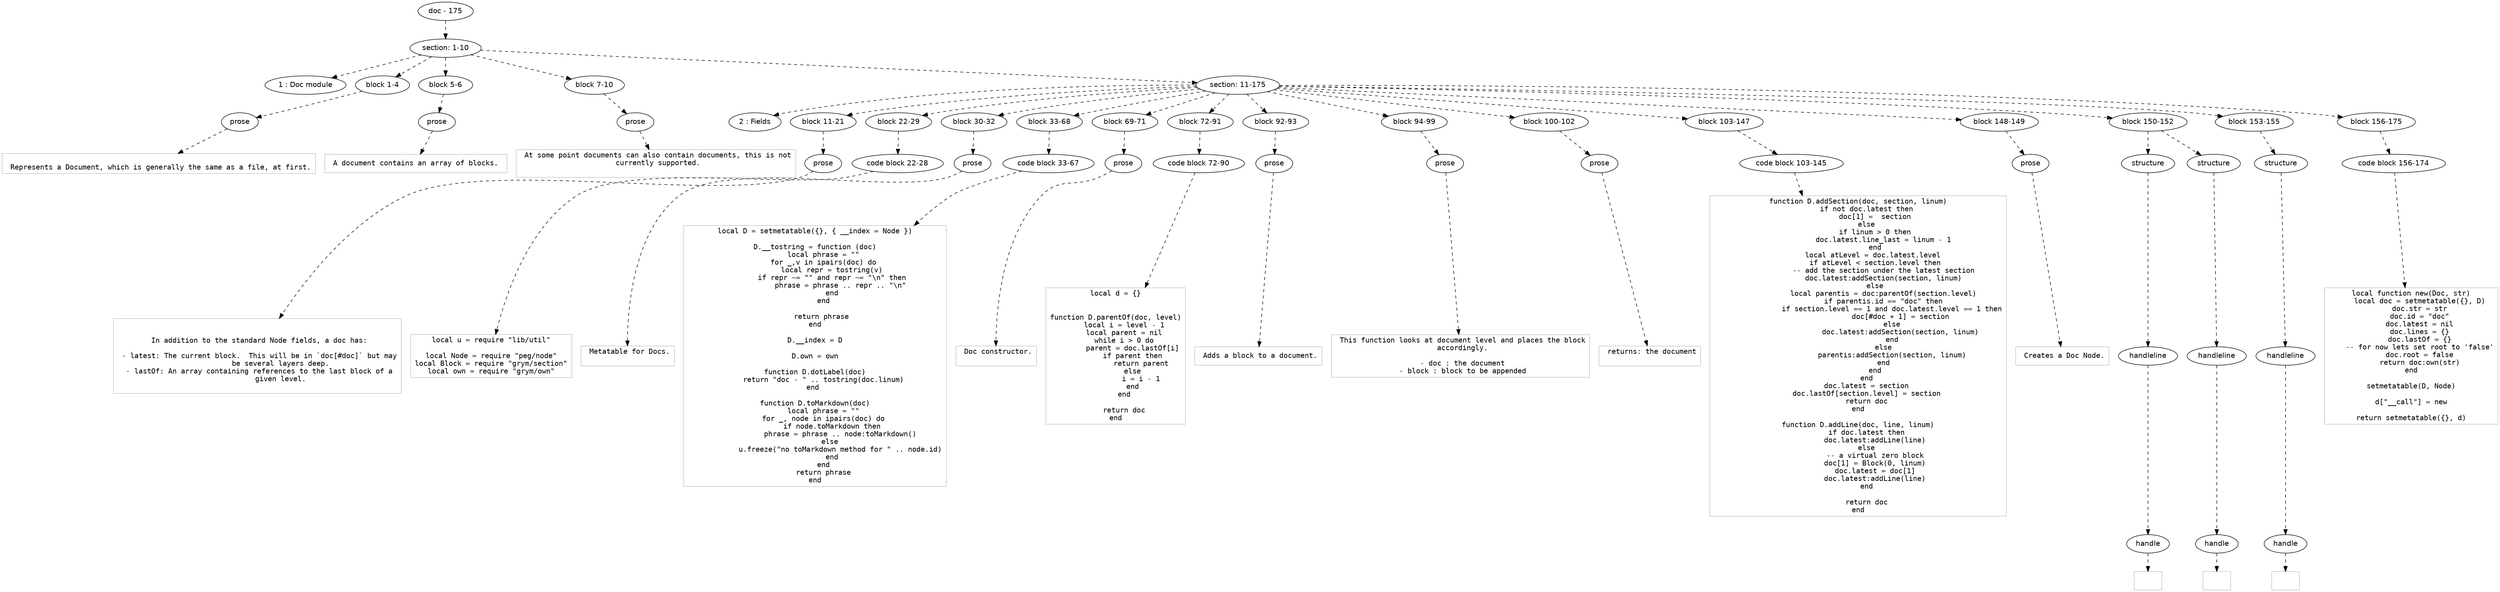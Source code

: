 digraph hierarchy {

node [fontname=Helvetica]
edge [style=dashed]

doc_0 [label="doc - 175"]


doc_0 -> { section_1}
{rank=same; section_1}

section_1 [label="section: 1-10"]


section_1 -> { header_2 block_3 block_4 block_5 section_6}
{rank=same; header_2 block_3 block_4 block_5 section_6}

header_2 [label="1 : Doc module"]

block_3 [label="block 1-4"]

block_4 [label="block 5-6"]

block_5 [label="block 7-10"]

section_6 [label="section: 11-175"]


block_3 -> { prose_7}
{rank=same; prose_7}

prose_7 [label="prose"]


prose_7 -> leaf_8
leaf_8  [color=Gray,shape=rectangle,fontname=Inconsolata,label="
 Represents a Document, which is generally the same as a file, at first.
"]
block_4 -> { prose_9}
{rank=same; prose_9}

prose_9 [label="prose"]


prose_9 -> leaf_10
leaf_10  [color=Gray,shape=rectangle,fontname=Inconsolata,label=" A document contains an array of blocks. 
"]
block_5 -> { prose_11}
{rank=same; prose_11}

prose_11 [label="prose"]


prose_11 -> leaf_12
leaf_12  [color=Gray,shape=rectangle,fontname=Inconsolata,label=" At some point documents can also contain documents, this is not
 currently supported.

"]
section_6 -> { header_13 block_14 block_15 block_16 block_17 block_18 block_19 block_20 block_21 block_22 block_23 block_24 block_25 block_26 block_27}
{rank=same; header_13 block_14 block_15 block_16 block_17 block_18 block_19 block_20 block_21 block_22 block_23 block_24 block_25 block_26 block_27}

header_13 [label="2 : Fields"]

block_14 [label="block 11-21"]

block_15 [label="block 22-29"]

block_16 [label="block 30-32"]

block_17 [label="block 33-68"]

block_18 [label="block 69-71"]

block_19 [label="block 72-91"]

block_20 [label="block 92-93"]

block_21 [label="block 94-99"]

block_22 [label="block 100-102"]

block_23 [label="block 103-147"]

block_24 [label="block 148-149"]

block_25 [label="block 150-152"]

block_26 [label="block 153-155"]

block_27 [label="block 156-175"]


block_14 -> { prose_28}
{rank=same; prose_28}

prose_28 [label="prose"]


prose_28 -> leaf_29
leaf_29  [color=Gray,shape=rectangle,fontname=Inconsolata,label="

 In addition to the standard Node fields, a doc has:
 
 - latest: The current block.  This will be in `doc[#doc]` but may
           be several layers deep.
 - lastOf: An array containing references to the last block of a
           given level.

"]
block_15 -> { codeblock_30}
{rank=same; codeblock_30}

codeblock_30 [label="code block 22-28"]


codeblock_30 -> leaf_31
leaf_31  [color=Gray,shape=rectangle,fontname=Inconsolata,label="local u = require \"lib/util\"

local Node = require \"peg/node\"
local Block = require \"grym/section\"
local own = require \"grym/own\""]
block_16 -> { prose_32}
{rank=same; prose_32}

prose_32 [label="prose"]


prose_32 -> leaf_33
leaf_33  [color=Gray,shape=rectangle,fontname=Inconsolata,label=" Metatable for Docs.

"]
block_17 -> { codeblock_34}
{rank=same; codeblock_34}

codeblock_34 [label="code block 33-67"]


codeblock_34 -> leaf_35
leaf_35  [color=Gray,shape=rectangle,fontname=Inconsolata,label="local D = setmetatable({}, { __index = Node })

D.__tostring = function (doc)
    local phrase = \"\"
    for _,v in ipairs(doc) do
        local repr = tostring(v)
        if repr ~= \"\" and repr ~= \"\\n\" then
            phrase = phrase .. repr .. \"\\n\"
        end
    end

    return phrase 
end

D.__index = D

D.own = own

function D.dotLabel(doc)
    return \"doc - \" .. tostring(doc.linum)
end 

function D.toMarkdown(doc)
    local phrase = \"\"
    for _, node in ipairs(doc) do
        if node.toMarkdown then
            phrase = phrase .. node:toMarkdown()
        else 
            u.freeze(\"no toMarkdown method for \" .. node.id)
        end
    end
    return phrase
end"]
block_18 -> { prose_36}
{rank=same; prose_36}

prose_36 [label="prose"]


prose_36 -> leaf_37
leaf_37  [color=Gray,shape=rectangle,fontname=Inconsolata,label=" Doc constructor.

"]
block_19 -> { codeblock_38}
{rank=same; codeblock_38}

codeblock_38 [label="code block 72-90"]


codeblock_38 -> leaf_39
leaf_39  [color=Gray,shape=rectangle,fontname=Inconsolata,label="local d = {}


function D.parentOf(doc, level)
    local i = level - 1
    local parent = nil
    while i > 0 do
        parent = doc.lastOf[i]
        if parent then
            return parent
        else
            i = i - 1
        end
    end

    return doc
end"]
block_20 -> { prose_40}
{rank=same; prose_40}

prose_40 [label="prose"]


prose_40 -> leaf_41
leaf_41  [color=Gray,shape=rectangle,fontname=Inconsolata,label=" Adds a block to a document.
"]
block_21 -> { prose_42}
{rank=same; prose_42}

prose_42 [label="prose"]


prose_42 -> leaf_43
leaf_43  [color=Gray,shape=rectangle,fontname=Inconsolata,label=" This function looks at document level and places the block
 accordingly.
 
 - doc : the document
 - block : block to be appended
"]
block_22 -> { prose_44}
{rank=same; prose_44}

prose_44 [label="prose"]


prose_44 -> leaf_45
leaf_45  [color=Gray,shape=rectangle,fontname=Inconsolata,label=" returns: the document

"]
block_23 -> { codeblock_46}
{rank=same; codeblock_46}

codeblock_46 [label="code block 103-145"]


codeblock_46 -> leaf_47
leaf_47  [color=Gray,shape=rectangle,fontname=Inconsolata,label="function D.addSection(doc, section, linum)
    if not doc.latest then
        doc[1] =  section
    else
        if linum > 0 then
            doc.latest.line_last = linum - 1
        end
        local atLevel = doc.latest.level 
        if atLevel < section.level then
            -- add the section under the latest section
            doc.latest:addSection(section, linum)
        else
            local parentis = doc:parentOf(section.level)
            if parentis.id == \"doc\" then
                if section.level == 1 and doc.latest.level == 1 then
                    doc[#doc + 1] = section
                else
                    doc.latest:addSection(section, linum)
                end
            else
                parentis:addSection(section, linum)
            end
        end
    end
    doc.latest = section
    doc.lastOf[section.level] = section
    return doc
end

function D.addLine(doc, line, linum)
    if doc.latest then
        doc.latest:addLine(line)
    else
        -- a virtual zero block
        doc[1] = Block(0, linum)
        doc.latest = doc[1]
        doc.latest:addLine(line)
    end

    return doc
end"]
block_24 -> { prose_48}
{rank=same; prose_48}

prose_48 [label="prose"]


prose_48 -> leaf_49
leaf_49  [color=Gray,shape=rectangle,fontname=Inconsolata,label=" Creates a Doc Node.
"]
block_25 -> { structure_50 structure_51}
{rank=same; structure_50 structure_51}

structure_50 [label="structure"]

structure_51 [label="structure"]


structure_50 -> { handleline_52}
{rank=same; handleline_52}

handleline_52 [label="handleline"]


handleline_52 -> { handle_53}
{rank=same; handle_53}

handle_53 [label="handle"]


handle_53 -> leaf_54
leaf_54  [color=Gray,shape=rectangle,fontname=Inconsolata,label=""]
structure_51 -> { handleline_55}
{rank=same; handleline_55}

handleline_55 [label="handleline"]


handleline_55 -> { handle_56}
{rank=same; handle_56}

handle_56 [label="handle"]


handle_56 -> leaf_57
leaf_57  [color=Gray,shape=rectangle,fontname=Inconsolata,label=""]
block_26 -> { structure_58}
{rank=same; structure_58}

structure_58 [label="structure"]


structure_58 -> { handleline_59}
{rank=same; handleline_59}

handleline_59 [label="handleline"]


handleline_59 -> { handle_60}
{rank=same; handle_60}

handle_60 [label="handle"]


handle_60 -> leaf_61
leaf_61  [color=Gray,shape=rectangle,fontname=Inconsolata,label=""]
block_27 -> { codeblock_62}
{rank=same; codeblock_62}

codeblock_62 [label="code block 156-174"]


codeblock_62 -> leaf_63
leaf_63  [color=Gray,shape=rectangle,fontname=Inconsolata,label="local function new(Doc, str)
    local doc = setmetatable({}, D)
    doc.str = str
    doc.id = \"doc\"
    doc.latest = nil
    doc.lines = {}
    doc.lastOf = {}
    -- for now lets set root to 'false'
    doc.root = false
    return doc:own(str)
end

setmetatable(D, Node)

d[\"__call\"] = new

return setmetatable({}, d)"]

}
